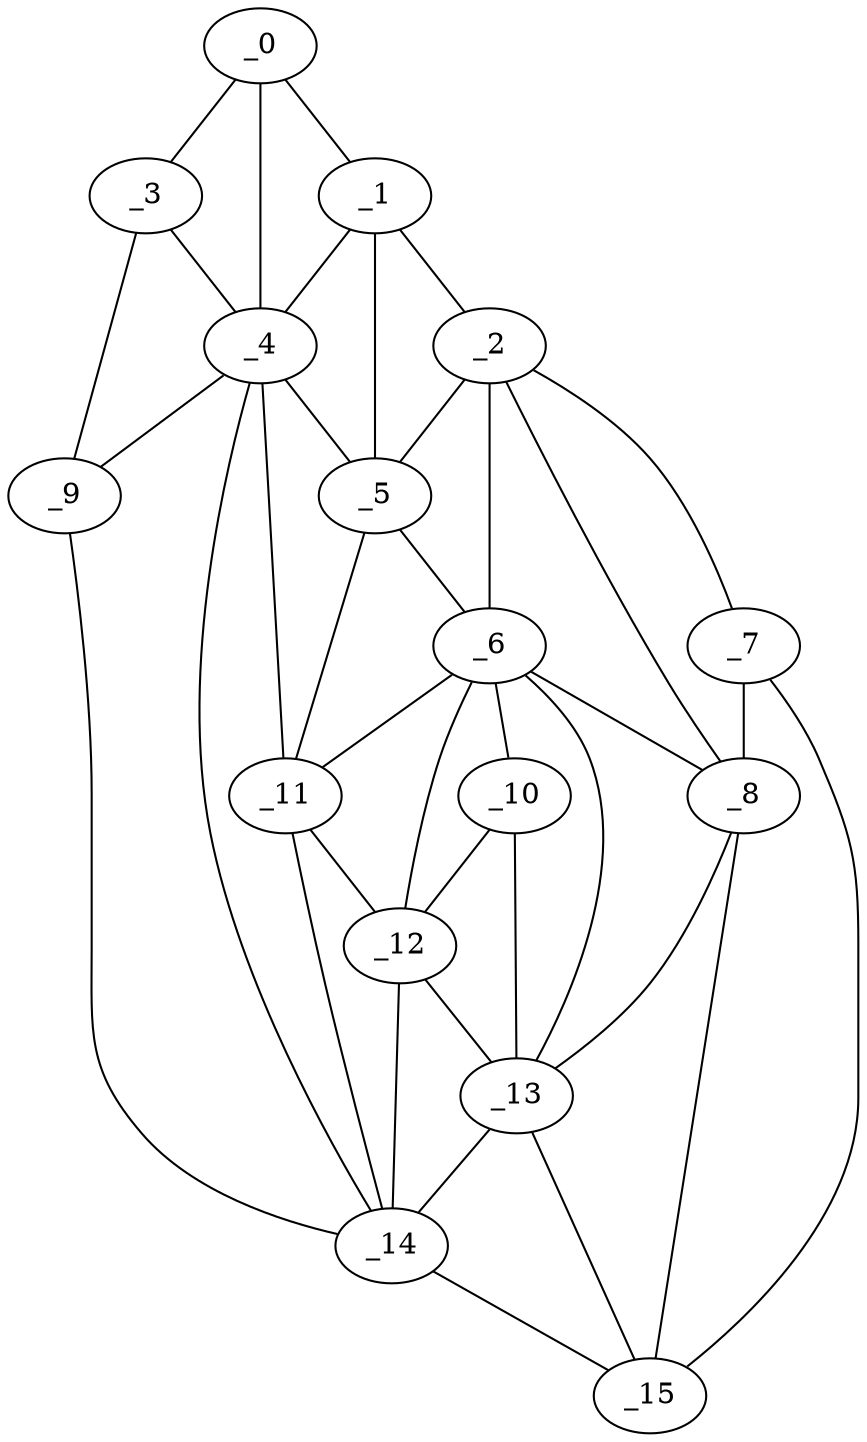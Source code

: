 graph "obj5__265.gxl" {
	_0	 [x=38,
		y=49];
	_1	 [x=38,
		y=59];
	_0 -- _1	 [valence=1];
	_3	 [x=43,
		y=28];
	_0 -- _3	 [valence=1];
	_4	 [x=48,
		y=65];
	_0 -- _4	 [valence=1];
	_2	 [x=38,
		y=112];
	_1 -- _2	 [valence=1];
	_1 -- _4	 [valence=1];
	_5	 [x=51,
		y=70];
	_1 -- _5	 [valence=2];
	_2 -- _5	 [valence=1];
	_6	 [x=73,
		y=84];
	_2 -- _6	 [valence=2];
	_7	 [x=73,
		y=114];
	_2 -- _7	 [valence=1];
	_8	 [x=75,
		y=100];
	_2 -- _8	 [valence=1];
	_3 -- _4	 [valence=1];
	_9	 [x=89,
		y=28];
	_3 -- _9	 [valence=1];
	_4 -- _5	 [valence=2];
	_4 -- _9	 [valence=2];
	_11	 [x=92,
		y=60];
	_4 -- _11	 [valence=1];
	_14	 [x=94,
		y=48];
	_4 -- _14	 [valence=1];
	_5 -- _6	 [valence=2];
	_5 -- _11	 [valence=2];
	_6 -- _8	 [valence=1];
	_10	 [x=91,
		y=77];
	_6 -- _10	 [valence=2];
	_6 -- _11	 [valence=2];
	_12	 [x=93,
		y=65];
	_6 -- _12	 [valence=2];
	_13	 [x=93,
		y=91];
	_6 -- _13	 [valence=2];
	_7 -- _8	 [valence=1];
	_15	 [x=94,
		y=111];
	_7 -- _15	 [valence=1];
	_8 -- _13	 [valence=2];
	_8 -- _15	 [valence=2];
	_9 -- _14	 [valence=1];
	_10 -- _12	 [valence=2];
	_10 -- _13	 [valence=1];
	_11 -- _12	 [valence=2];
	_11 -- _14	 [valence=2];
	_12 -- _13	 [valence=2];
	_12 -- _14	 [valence=1];
	_13 -- _14	 [valence=2];
	_13 -- _15	 [valence=1];
	_14 -- _15	 [valence=1];
}
